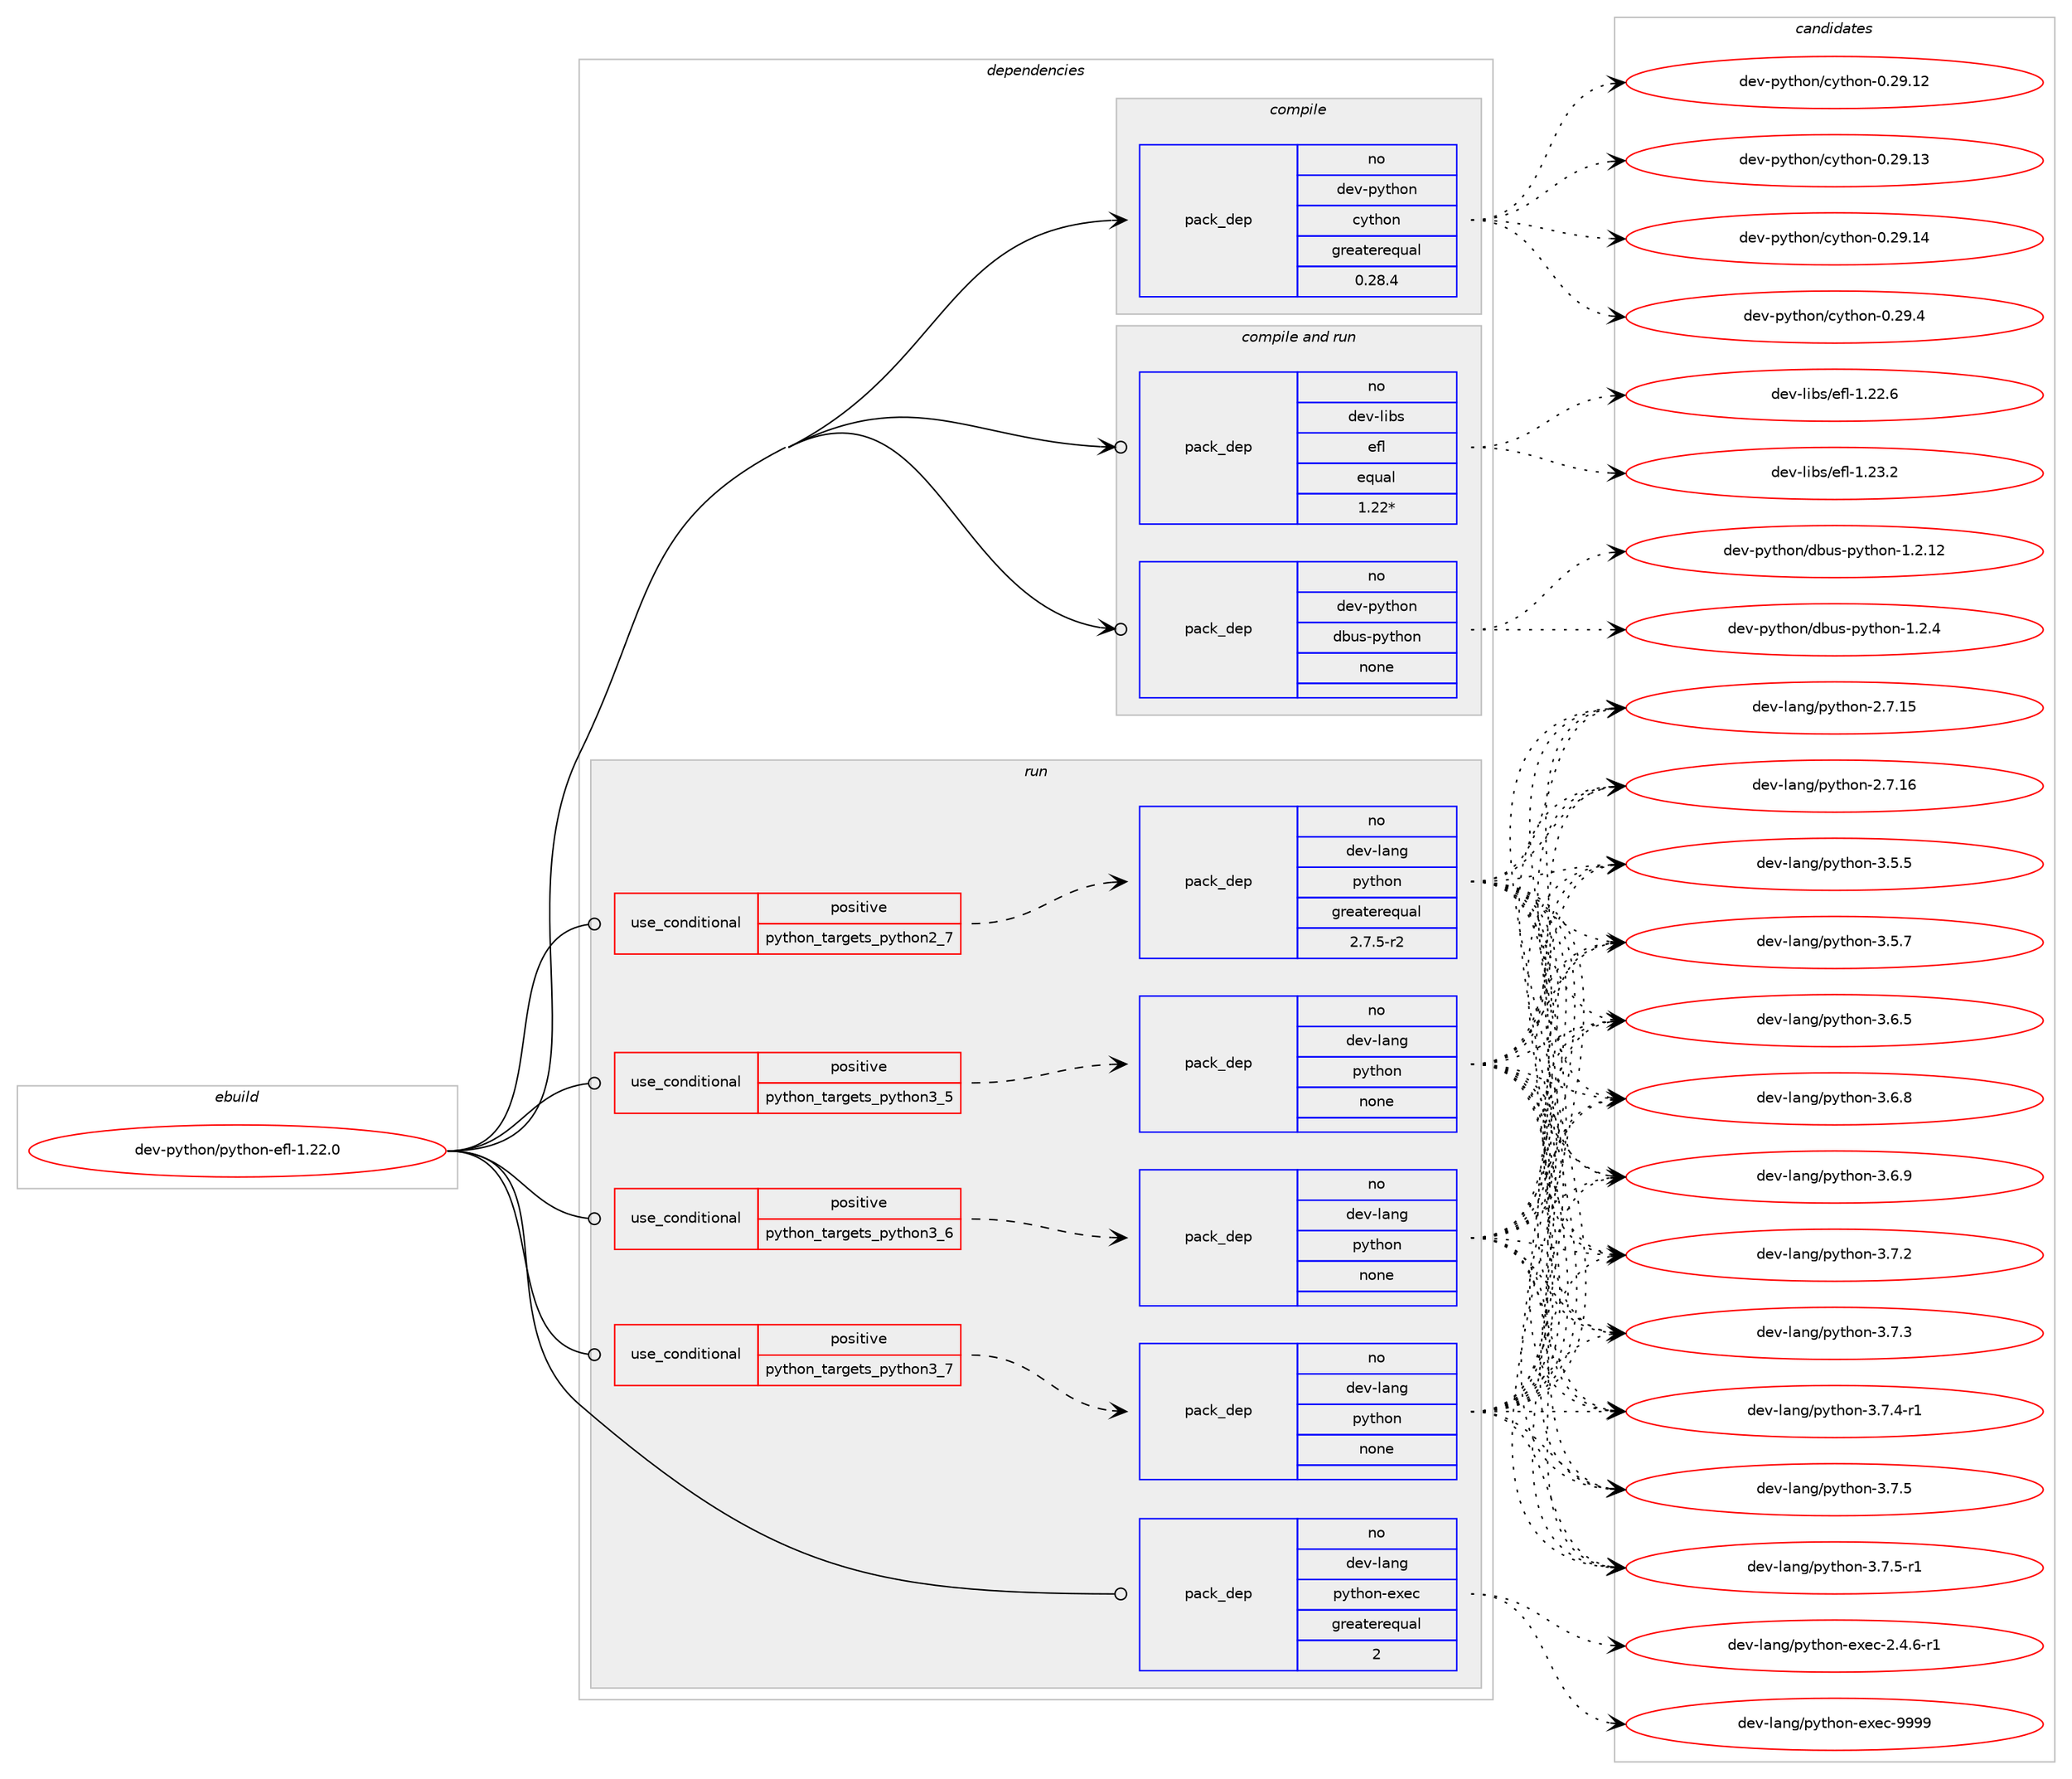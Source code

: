 digraph prolog {

# *************
# Graph options
# *************

newrank=true;
concentrate=true;
compound=true;
graph [rankdir=LR,fontname=Helvetica,fontsize=10,ranksep=1.5];#, ranksep=2.5, nodesep=0.2];
edge  [arrowhead=vee];
node  [fontname=Helvetica,fontsize=10];

# **********
# The ebuild
# **********

subgraph cluster_leftcol {
color=gray;
rank=same;
label=<<i>ebuild</i>>;
id [label="dev-python/python-efl-1.22.0", color=red, width=4, href="../dev-python/python-efl-1.22.0.svg"];
}

# ****************
# The dependencies
# ****************

subgraph cluster_midcol {
color=gray;
label=<<i>dependencies</i>>;
subgraph cluster_compile {
fillcolor="#eeeeee";
style=filled;
label=<<i>compile</i>>;
subgraph pack471507 {
dependency630855 [label=<<TABLE BORDER="0" CELLBORDER="1" CELLSPACING="0" CELLPADDING="4" WIDTH="220"><TR><TD ROWSPAN="6" CELLPADDING="30">pack_dep</TD></TR><TR><TD WIDTH="110">no</TD></TR><TR><TD>dev-python</TD></TR><TR><TD>cython</TD></TR><TR><TD>greaterequal</TD></TR><TR><TD>0.28.4</TD></TR></TABLE>>, shape=none, color=blue];
}
id:e -> dependency630855:w [weight=20,style="solid",arrowhead="vee"];
}
subgraph cluster_compileandrun {
fillcolor="#eeeeee";
style=filled;
label=<<i>compile and run</i>>;
subgraph pack471508 {
dependency630856 [label=<<TABLE BORDER="0" CELLBORDER="1" CELLSPACING="0" CELLPADDING="4" WIDTH="220"><TR><TD ROWSPAN="6" CELLPADDING="30">pack_dep</TD></TR><TR><TD WIDTH="110">no</TD></TR><TR><TD>dev-libs</TD></TR><TR><TD>efl</TD></TR><TR><TD>equal</TD></TR><TR><TD>1.22*</TD></TR></TABLE>>, shape=none, color=blue];
}
id:e -> dependency630856:w [weight=20,style="solid",arrowhead="odotvee"];
subgraph pack471509 {
dependency630857 [label=<<TABLE BORDER="0" CELLBORDER="1" CELLSPACING="0" CELLPADDING="4" WIDTH="220"><TR><TD ROWSPAN="6" CELLPADDING="30">pack_dep</TD></TR><TR><TD WIDTH="110">no</TD></TR><TR><TD>dev-python</TD></TR><TR><TD>dbus-python</TD></TR><TR><TD>none</TD></TR><TR><TD></TD></TR></TABLE>>, shape=none, color=blue];
}
id:e -> dependency630857:w [weight=20,style="solid",arrowhead="odotvee"];
}
subgraph cluster_run {
fillcolor="#eeeeee";
style=filled;
label=<<i>run</i>>;
subgraph cond147477 {
dependency630858 [label=<<TABLE BORDER="0" CELLBORDER="1" CELLSPACING="0" CELLPADDING="4"><TR><TD ROWSPAN="3" CELLPADDING="10">use_conditional</TD></TR><TR><TD>positive</TD></TR><TR><TD>python_targets_python2_7</TD></TR></TABLE>>, shape=none, color=red];
subgraph pack471510 {
dependency630859 [label=<<TABLE BORDER="0" CELLBORDER="1" CELLSPACING="0" CELLPADDING="4" WIDTH="220"><TR><TD ROWSPAN="6" CELLPADDING="30">pack_dep</TD></TR><TR><TD WIDTH="110">no</TD></TR><TR><TD>dev-lang</TD></TR><TR><TD>python</TD></TR><TR><TD>greaterequal</TD></TR><TR><TD>2.7.5-r2</TD></TR></TABLE>>, shape=none, color=blue];
}
dependency630858:e -> dependency630859:w [weight=20,style="dashed",arrowhead="vee"];
}
id:e -> dependency630858:w [weight=20,style="solid",arrowhead="odot"];
subgraph cond147478 {
dependency630860 [label=<<TABLE BORDER="0" CELLBORDER="1" CELLSPACING="0" CELLPADDING="4"><TR><TD ROWSPAN="3" CELLPADDING="10">use_conditional</TD></TR><TR><TD>positive</TD></TR><TR><TD>python_targets_python3_5</TD></TR></TABLE>>, shape=none, color=red];
subgraph pack471511 {
dependency630861 [label=<<TABLE BORDER="0" CELLBORDER="1" CELLSPACING="0" CELLPADDING="4" WIDTH="220"><TR><TD ROWSPAN="6" CELLPADDING="30">pack_dep</TD></TR><TR><TD WIDTH="110">no</TD></TR><TR><TD>dev-lang</TD></TR><TR><TD>python</TD></TR><TR><TD>none</TD></TR><TR><TD></TD></TR></TABLE>>, shape=none, color=blue];
}
dependency630860:e -> dependency630861:w [weight=20,style="dashed",arrowhead="vee"];
}
id:e -> dependency630860:w [weight=20,style="solid",arrowhead="odot"];
subgraph cond147479 {
dependency630862 [label=<<TABLE BORDER="0" CELLBORDER="1" CELLSPACING="0" CELLPADDING="4"><TR><TD ROWSPAN="3" CELLPADDING="10">use_conditional</TD></TR><TR><TD>positive</TD></TR><TR><TD>python_targets_python3_6</TD></TR></TABLE>>, shape=none, color=red];
subgraph pack471512 {
dependency630863 [label=<<TABLE BORDER="0" CELLBORDER="1" CELLSPACING="0" CELLPADDING="4" WIDTH="220"><TR><TD ROWSPAN="6" CELLPADDING="30">pack_dep</TD></TR><TR><TD WIDTH="110">no</TD></TR><TR><TD>dev-lang</TD></TR><TR><TD>python</TD></TR><TR><TD>none</TD></TR><TR><TD></TD></TR></TABLE>>, shape=none, color=blue];
}
dependency630862:e -> dependency630863:w [weight=20,style="dashed",arrowhead="vee"];
}
id:e -> dependency630862:w [weight=20,style="solid",arrowhead="odot"];
subgraph cond147480 {
dependency630864 [label=<<TABLE BORDER="0" CELLBORDER="1" CELLSPACING="0" CELLPADDING="4"><TR><TD ROWSPAN="3" CELLPADDING="10">use_conditional</TD></TR><TR><TD>positive</TD></TR><TR><TD>python_targets_python3_7</TD></TR></TABLE>>, shape=none, color=red];
subgraph pack471513 {
dependency630865 [label=<<TABLE BORDER="0" CELLBORDER="1" CELLSPACING="0" CELLPADDING="4" WIDTH="220"><TR><TD ROWSPAN="6" CELLPADDING="30">pack_dep</TD></TR><TR><TD WIDTH="110">no</TD></TR><TR><TD>dev-lang</TD></TR><TR><TD>python</TD></TR><TR><TD>none</TD></TR><TR><TD></TD></TR></TABLE>>, shape=none, color=blue];
}
dependency630864:e -> dependency630865:w [weight=20,style="dashed",arrowhead="vee"];
}
id:e -> dependency630864:w [weight=20,style="solid",arrowhead="odot"];
subgraph pack471514 {
dependency630866 [label=<<TABLE BORDER="0" CELLBORDER="1" CELLSPACING="0" CELLPADDING="4" WIDTH="220"><TR><TD ROWSPAN="6" CELLPADDING="30">pack_dep</TD></TR><TR><TD WIDTH="110">no</TD></TR><TR><TD>dev-lang</TD></TR><TR><TD>python-exec</TD></TR><TR><TD>greaterequal</TD></TR><TR><TD>2</TD></TR></TABLE>>, shape=none, color=blue];
}
id:e -> dependency630866:w [weight=20,style="solid",arrowhead="odot"];
}
}

# **************
# The candidates
# **************

subgraph cluster_choices {
rank=same;
color=gray;
label=<<i>candidates</i>>;

subgraph choice471507 {
color=black;
nodesep=1;
choice1001011184511212111610411111047991211161041111104548465057464950 [label="dev-python/cython-0.29.12", color=red, width=4,href="../dev-python/cython-0.29.12.svg"];
choice1001011184511212111610411111047991211161041111104548465057464951 [label="dev-python/cython-0.29.13", color=red, width=4,href="../dev-python/cython-0.29.13.svg"];
choice1001011184511212111610411111047991211161041111104548465057464952 [label="dev-python/cython-0.29.14", color=red, width=4,href="../dev-python/cython-0.29.14.svg"];
choice10010111845112121116104111110479912111610411111045484650574652 [label="dev-python/cython-0.29.4", color=red, width=4,href="../dev-python/cython-0.29.4.svg"];
dependency630855:e -> choice1001011184511212111610411111047991211161041111104548465057464950:w [style=dotted,weight="100"];
dependency630855:e -> choice1001011184511212111610411111047991211161041111104548465057464951:w [style=dotted,weight="100"];
dependency630855:e -> choice1001011184511212111610411111047991211161041111104548465057464952:w [style=dotted,weight="100"];
dependency630855:e -> choice10010111845112121116104111110479912111610411111045484650574652:w [style=dotted,weight="100"];
}
subgraph choice471508 {
color=black;
nodesep=1;
choice10010111845108105981154710110210845494650504654 [label="dev-libs/efl-1.22.6", color=red, width=4,href="../dev-libs/efl-1.22.6.svg"];
choice10010111845108105981154710110210845494650514650 [label="dev-libs/efl-1.23.2", color=red, width=4,href="../dev-libs/efl-1.23.2.svg"];
dependency630856:e -> choice10010111845108105981154710110210845494650504654:w [style=dotted,weight="100"];
dependency630856:e -> choice10010111845108105981154710110210845494650514650:w [style=dotted,weight="100"];
}
subgraph choice471509 {
color=black;
nodesep=1;
choice1001011184511212111610411111047100981171154511212111610411111045494650464950 [label="dev-python/dbus-python-1.2.12", color=red, width=4,href="../dev-python/dbus-python-1.2.12.svg"];
choice10010111845112121116104111110471009811711545112121116104111110454946504652 [label="dev-python/dbus-python-1.2.4", color=red, width=4,href="../dev-python/dbus-python-1.2.4.svg"];
dependency630857:e -> choice1001011184511212111610411111047100981171154511212111610411111045494650464950:w [style=dotted,weight="100"];
dependency630857:e -> choice10010111845112121116104111110471009811711545112121116104111110454946504652:w [style=dotted,weight="100"];
}
subgraph choice471510 {
color=black;
nodesep=1;
choice10010111845108971101034711212111610411111045504655464953 [label="dev-lang/python-2.7.15", color=red, width=4,href="../dev-lang/python-2.7.15.svg"];
choice10010111845108971101034711212111610411111045504655464954 [label="dev-lang/python-2.7.16", color=red, width=4,href="../dev-lang/python-2.7.16.svg"];
choice100101118451089711010347112121116104111110455146534653 [label="dev-lang/python-3.5.5", color=red, width=4,href="../dev-lang/python-3.5.5.svg"];
choice100101118451089711010347112121116104111110455146534655 [label="dev-lang/python-3.5.7", color=red, width=4,href="../dev-lang/python-3.5.7.svg"];
choice100101118451089711010347112121116104111110455146544653 [label="dev-lang/python-3.6.5", color=red, width=4,href="../dev-lang/python-3.6.5.svg"];
choice100101118451089711010347112121116104111110455146544656 [label="dev-lang/python-3.6.8", color=red, width=4,href="../dev-lang/python-3.6.8.svg"];
choice100101118451089711010347112121116104111110455146544657 [label="dev-lang/python-3.6.9", color=red, width=4,href="../dev-lang/python-3.6.9.svg"];
choice100101118451089711010347112121116104111110455146554650 [label="dev-lang/python-3.7.2", color=red, width=4,href="../dev-lang/python-3.7.2.svg"];
choice100101118451089711010347112121116104111110455146554651 [label="dev-lang/python-3.7.3", color=red, width=4,href="../dev-lang/python-3.7.3.svg"];
choice1001011184510897110103471121211161041111104551465546524511449 [label="dev-lang/python-3.7.4-r1", color=red, width=4,href="../dev-lang/python-3.7.4-r1.svg"];
choice100101118451089711010347112121116104111110455146554653 [label="dev-lang/python-3.7.5", color=red, width=4,href="../dev-lang/python-3.7.5.svg"];
choice1001011184510897110103471121211161041111104551465546534511449 [label="dev-lang/python-3.7.5-r1", color=red, width=4,href="../dev-lang/python-3.7.5-r1.svg"];
dependency630859:e -> choice10010111845108971101034711212111610411111045504655464953:w [style=dotted,weight="100"];
dependency630859:e -> choice10010111845108971101034711212111610411111045504655464954:w [style=dotted,weight="100"];
dependency630859:e -> choice100101118451089711010347112121116104111110455146534653:w [style=dotted,weight="100"];
dependency630859:e -> choice100101118451089711010347112121116104111110455146534655:w [style=dotted,weight="100"];
dependency630859:e -> choice100101118451089711010347112121116104111110455146544653:w [style=dotted,weight="100"];
dependency630859:e -> choice100101118451089711010347112121116104111110455146544656:w [style=dotted,weight="100"];
dependency630859:e -> choice100101118451089711010347112121116104111110455146544657:w [style=dotted,weight="100"];
dependency630859:e -> choice100101118451089711010347112121116104111110455146554650:w [style=dotted,weight="100"];
dependency630859:e -> choice100101118451089711010347112121116104111110455146554651:w [style=dotted,weight="100"];
dependency630859:e -> choice1001011184510897110103471121211161041111104551465546524511449:w [style=dotted,weight="100"];
dependency630859:e -> choice100101118451089711010347112121116104111110455146554653:w [style=dotted,weight="100"];
dependency630859:e -> choice1001011184510897110103471121211161041111104551465546534511449:w [style=dotted,weight="100"];
}
subgraph choice471511 {
color=black;
nodesep=1;
choice10010111845108971101034711212111610411111045504655464953 [label="dev-lang/python-2.7.15", color=red, width=4,href="../dev-lang/python-2.7.15.svg"];
choice10010111845108971101034711212111610411111045504655464954 [label="dev-lang/python-2.7.16", color=red, width=4,href="../dev-lang/python-2.7.16.svg"];
choice100101118451089711010347112121116104111110455146534653 [label="dev-lang/python-3.5.5", color=red, width=4,href="../dev-lang/python-3.5.5.svg"];
choice100101118451089711010347112121116104111110455146534655 [label="dev-lang/python-3.5.7", color=red, width=4,href="../dev-lang/python-3.5.7.svg"];
choice100101118451089711010347112121116104111110455146544653 [label="dev-lang/python-3.6.5", color=red, width=4,href="../dev-lang/python-3.6.5.svg"];
choice100101118451089711010347112121116104111110455146544656 [label="dev-lang/python-3.6.8", color=red, width=4,href="../dev-lang/python-3.6.8.svg"];
choice100101118451089711010347112121116104111110455146544657 [label="dev-lang/python-3.6.9", color=red, width=4,href="../dev-lang/python-3.6.9.svg"];
choice100101118451089711010347112121116104111110455146554650 [label="dev-lang/python-3.7.2", color=red, width=4,href="../dev-lang/python-3.7.2.svg"];
choice100101118451089711010347112121116104111110455146554651 [label="dev-lang/python-3.7.3", color=red, width=4,href="../dev-lang/python-3.7.3.svg"];
choice1001011184510897110103471121211161041111104551465546524511449 [label="dev-lang/python-3.7.4-r1", color=red, width=4,href="../dev-lang/python-3.7.4-r1.svg"];
choice100101118451089711010347112121116104111110455146554653 [label="dev-lang/python-3.7.5", color=red, width=4,href="../dev-lang/python-3.7.5.svg"];
choice1001011184510897110103471121211161041111104551465546534511449 [label="dev-lang/python-3.7.5-r1", color=red, width=4,href="../dev-lang/python-3.7.5-r1.svg"];
dependency630861:e -> choice10010111845108971101034711212111610411111045504655464953:w [style=dotted,weight="100"];
dependency630861:e -> choice10010111845108971101034711212111610411111045504655464954:w [style=dotted,weight="100"];
dependency630861:e -> choice100101118451089711010347112121116104111110455146534653:w [style=dotted,weight="100"];
dependency630861:e -> choice100101118451089711010347112121116104111110455146534655:w [style=dotted,weight="100"];
dependency630861:e -> choice100101118451089711010347112121116104111110455146544653:w [style=dotted,weight="100"];
dependency630861:e -> choice100101118451089711010347112121116104111110455146544656:w [style=dotted,weight="100"];
dependency630861:e -> choice100101118451089711010347112121116104111110455146544657:w [style=dotted,weight="100"];
dependency630861:e -> choice100101118451089711010347112121116104111110455146554650:w [style=dotted,weight="100"];
dependency630861:e -> choice100101118451089711010347112121116104111110455146554651:w [style=dotted,weight="100"];
dependency630861:e -> choice1001011184510897110103471121211161041111104551465546524511449:w [style=dotted,weight="100"];
dependency630861:e -> choice100101118451089711010347112121116104111110455146554653:w [style=dotted,weight="100"];
dependency630861:e -> choice1001011184510897110103471121211161041111104551465546534511449:w [style=dotted,weight="100"];
}
subgraph choice471512 {
color=black;
nodesep=1;
choice10010111845108971101034711212111610411111045504655464953 [label="dev-lang/python-2.7.15", color=red, width=4,href="../dev-lang/python-2.7.15.svg"];
choice10010111845108971101034711212111610411111045504655464954 [label="dev-lang/python-2.7.16", color=red, width=4,href="../dev-lang/python-2.7.16.svg"];
choice100101118451089711010347112121116104111110455146534653 [label="dev-lang/python-3.5.5", color=red, width=4,href="../dev-lang/python-3.5.5.svg"];
choice100101118451089711010347112121116104111110455146534655 [label="dev-lang/python-3.5.7", color=red, width=4,href="../dev-lang/python-3.5.7.svg"];
choice100101118451089711010347112121116104111110455146544653 [label="dev-lang/python-3.6.5", color=red, width=4,href="../dev-lang/python-3.6.5.svg"];
choice100101118451089711010347112121116104111110455146544656 [label="dev-lang/python-3.6.8", color=red, width=4,href="../dev-lang/python-3.6.8.svg"];
choice100101118451089711010347112121116104111110455146544657 [label="dev-lang/python-3.6.9", color=red, width=4,href="../dev-lang/python-3.6.9.svg"];
choice100101118451089711010347112121116104111110455146554650 [label="dev-lang/python-3.7.2", color=red, width=4,href="../dev-lang/python-3.7.2.svg"];
choice100101118451089711010347112121116104111110455146554651 [label="dev-lang/python-3.7.3", color=red, width=4,href="../dev-lang/python-3.7.3.svg"];
choice1001011184510897110103471121211161041111104551465546524511449 [label="dev-lang/python-3.7.4-r1", color=red, width=4,href="../dev-lang/python-3.7.4-r1.svg"];
choice100101118451089711010347112121116104111110455146554653 [label="dev-lang/python-3.7.5", color=red, width=4,href="../dev-lang/python-3.7.5.svg"];
choice1001011184510897110103471121211161041111104551465546534511449 [label="dev-lang/python-3.7.5-r1", color=red, width=4,href="../dev-lang/python-3.7.5-r1.svg"];
dependency630863:e -> choice10010111845108971101034711212111610411111045504655464953:w [style=dotted,weight="100"];
dependency630863:e -> choice10010111845108971101034711212111610411111045504655464954:w [style=dotted,weight="100"];
dependency630863:e -> choice100101118451089711010347112121116104111110455146534653:w [style=dotted,weight="100"];
dependency630863:e -> choice100101118451089711010347112121116104111110455146534655:w [style=dotted,weight="100"];
dependency630863:e -> choice100101118451089711010347112121116104111110455146544653:w [style=dotted,weight="100"];
dependency630863:e -> choice100101118451089711010347112121116104111110455146544656:w [style=dotted,weight="100"];
dependency630863:e -> choice100101118451089711010347112121116104111110455146544657:w [style=dotted,weight="100"];
dependency630863:e -> choice100101118451089711010347112121116104111110455146554650:w [style=dotted,weight="100"];
dependency630863:e -> choice100101118451089711010347112121116104111110455146554651:w [style=dotted,weight="100"];
dependency630863:e -> choice1001011184510897110103471121211161041111104551465546524511449:w [style=dotted,weight="100"];
dependency630863:e -> choice100101118451089711010347112121116104111110455146554653:w [style=dotted,weight="100"];
dependency630863:e -> choice1001011184510897110103471121211161041111104551465546534511449:w [style=dotted,weight="100"];
}
subgraph choice471513 {
color=black;
nodesep=1;
choice10010111845108971101034711212111610411111045504655464953 [label="dev-lang/python-2.7.15", color=red, width=4,href="../dev-lang/python-2.7.15.svg"];
choice10010111845108971101034711212111610411111045504655464954 [label="dev-lang/python-2.7.16", color=red, width=4,href="../dev-lang/python-2.7.16.svg"];
choice100101118451089711010347112121116104111110455146534653 [label="dev-lang/python-3.5.5", color=red, width=4,href="../dev-lang/python-3.5.5.svg"];
choice100101118451089711010347112121116104111110455146534655 [label="dev-lang/python-3.5.7", color=red, width=4,href="../dev-lang/python-3.5.7.svg"];
choice100101118451089711010347112121116104111110455146544653 [label="dev-lang/python-3.6.5", color=red, width=4,href="../dev-lang/python-3.6.5.svg"];
choice100101118451089711010347112121116104111110455146544656 [label="dev-lang/python-3.6.8", color=red, width=4,href="../dev-lang/python-3.6.8.svg"];
choice100101118451089711010347112121116104111110455146544657 [label="dev-lang/python-3.6.9", color=red, width=4,href="../dev-lang/python-3.6.9.svg"];
choice100101118451089711010347112121116104111110455146554650 [label="dev-lang/python-3.7.2", color=red, width=4,href="../dev-lang/python-3.7.2.svg"];
choice100101118451089711010347112121116104111110455146554651 [label="dev-lang/python-3.7.3", color=red, width=4,href="../dev-lang/python-3.7.3.svg"];
choice1001011184510897110103471121211161041111104551465546524511449 [label="dev-lang/python-3.7.4-r1", color=red, width=4,href="../dev-lang/python-3.7.4-r1.svg"];
choice100101118451089711010347112121116104111110455146554653 [label="dev-lang/python-3.7.5", color=red, width=4,href="../dev-lang/python-3.7.5.svg"];
choice1001011184510897110103471121211161041111104551465546534511449 [label="dev-lang/python-3.7.5-r1", color=red, width=4,href="../dev-lang/python-3.7.5-r1.svg"];
dependency630865:e -> choice10010111845108971101034711212111610411111045504655464953:w [style=dotted,weight="100"];
dependency630865:e -> choice10010111845108971101034711212111610411111045504655464954:w [style=dotted,weight="100"];
dependency630865:e -> choice100101118451089711010347112121116104111110455146534653:w [style=dotted,weight="100"];
dependency630865:e -> choice100101118451089711010347112121116104111110455146534655:w [style=dotted,weight="100"];
dependency630865:e -> choice100101118451089711010347112121116104111110455146544653:w [style=dotted,weight="100"];
dependency630865:e -> choice100101118451089711010347112121116104111110455146544656:w [style=dotted,weight="100"];
dependency630865:e -> choice100101118451089711010347112121116104111110455146544657:w [style=dotted,weight="100"];
dependency630865:e -> choice100101118451089711010347112121116104111110455146554650:w [style=dotted,weight="100"];
dependency630865:e -> choice100101118451089711010347112121116104111110455146554651:w [style=dotted,weight="100"];
dependency630865:e -> choice1001011184510897110103471121211161041111104551465546524511449:w [style=dotted,weight="100"];
dependency630865:e -> choice100101118451089711010347112121116104111110455146554653:w [style=dotted,weight="100"];
dependency630865:e -> choice1001011184510897110103471121211161041111104551465546534511449:w [style=dotted,weight="100"];
}
subgraph choice471514 {
color=black;
nodesep=1;
choice10010111845108971101034711212111610411111045101120101994550465246544511449 [label="dev-lang/python-exec-2.4.6-r1", color=red, width=4,href="../dev-lang/python-exec-2.4.6-r1.svg"];
choice10010111845108971101034711212111610411111045101120101994557575757 [label="dev-lang/python-exec-9999", color=red, width=4,href="../dev-lang/python-exec-9999.svg"];
dependency630866:e -> choice10010111845108971101034711212111610411111045101120101994550465246544511449:w [style=dotted,weight="100"];
dependency630866:e -> choice10010111845108971101034711212111610411111045101120101994557575757:w [style=dotted,weight="100"];
}
}

}
